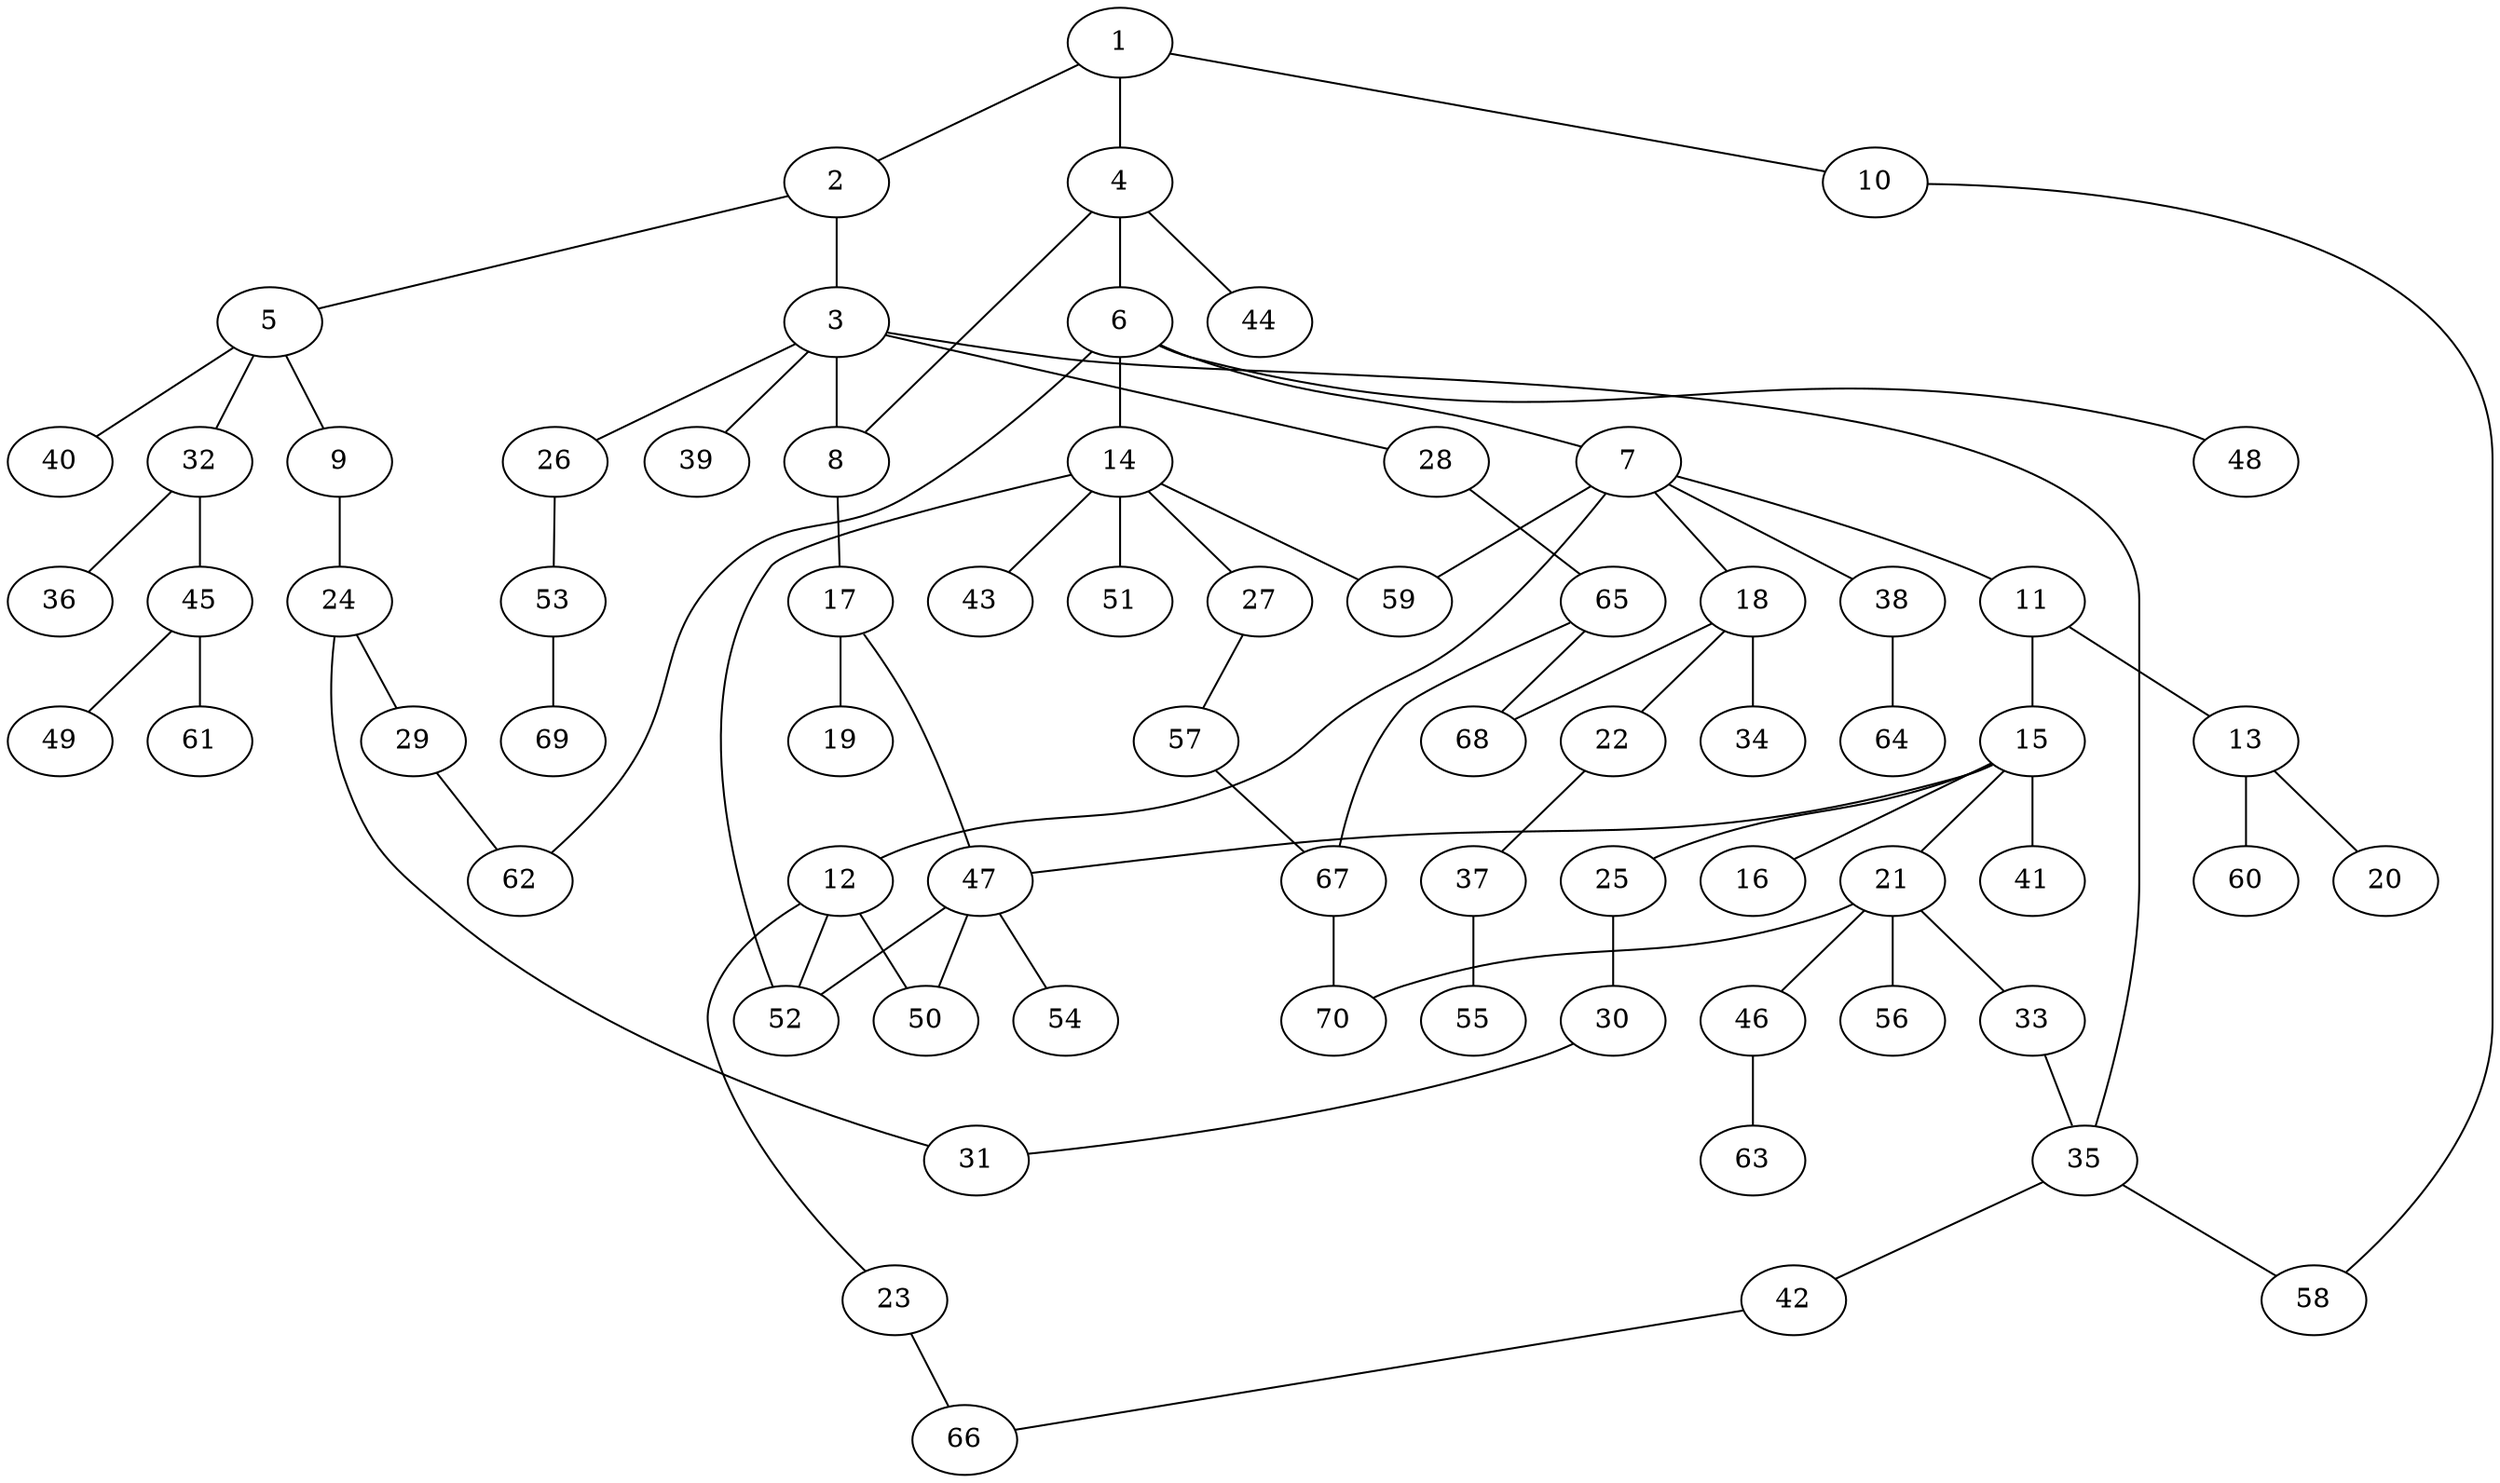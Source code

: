 graph graphname {1--2
1--4
1--10
2--3
2--5
3--8
3--26
3--28
3--35
3--39
4--6
4--8
4--44
5--9
5--32
5--40
6--7
6--14
6--48
6--62
7--11
7--12
7--18
7--38
7--59
8--17
9--24
10--58
11--13
11--15
12--23
12--50
12--52
13--20
13--60
14--27
14--43
14--51
14--52
14--59
15--16
15--21
15--25
15--41
15--47
17--19
17--47
18--22
18--34
18--68
21--33
21--46
21--56
21--70
22--37
23--66
24--29
24--31
25--30
26--53
27--57
28--65
29--62
30--31
32--36
32--45
33--35
35--42
35--58
37--55
38--64
42--66
45--49
45--61
46--63
47--50
47--52
47--54
53--69
57--67
65--67
65--68
67--70
}